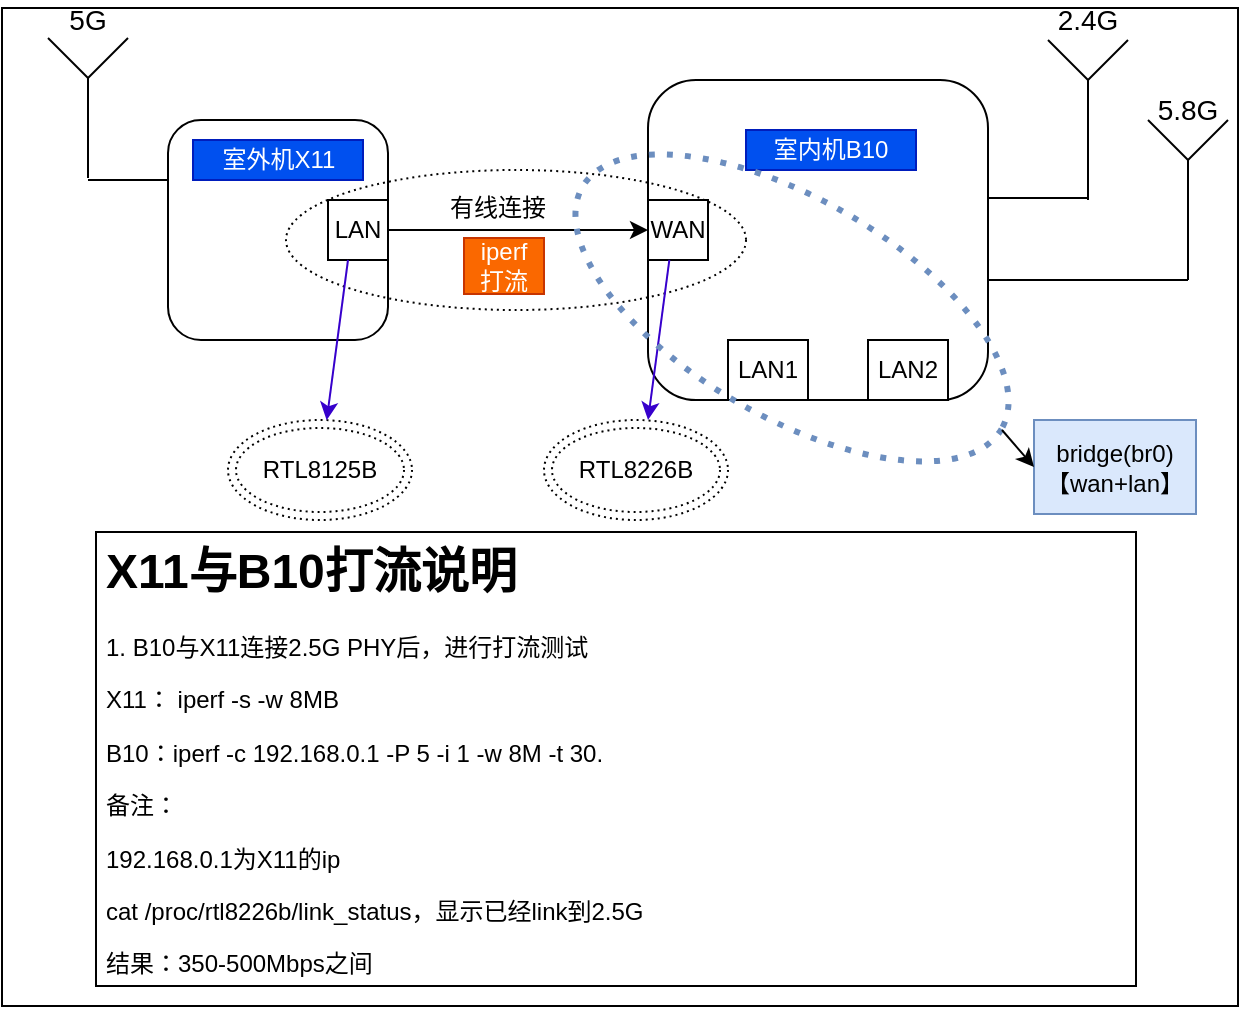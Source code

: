 <mxfile version="12.9.14" type="github">
  <diagram id="Khm2Yfi34oc6YSyt9r9d" name="Page-1">
    <mxGraphModel dx="868" dy="435" grid="0" gridSize="10" guides="1" tooltips="1" connect="1" arrows="1" fold="1" page="1" pageScale="1" pageWidth="827" pageHeight="1169" math="0" shadow="0">
      <root>
        <mxCell id="0" />
        <mxCell id="1" parent="0" />
        <mxCell id="r4BPX95HfUOhP3XXMuaA-1" value="" style="rounded=1;whiteSpace=wrap;html=1;" parent="1" vertex="1">
          <mxGeometry x="240" y="160" width="110" height="110" as="geometry" />
        </mxCell>
        <mxCell id="r4BPX95HfUOhP3XXMuaA-2" value="" style="rounded=1;whiteSpace=wrap;html=1;" parent="1" vertex="1">
          <mxGeometry x="480" y="140" width="170" height="160" as="geometry" />
        </mxCell>
        <mxCell id="r4BPX95HfUOhP3XXMuaA-3" value="WAN" style="rounded=0;whiteSpace=wrap;html=1;" parent="1" vertex="1">
          <mxGeometry x="480" y="200" width="30" height="30" as="geometry" />
        </mxCell>
        <mxCell id="r4BPX95HfUOhP3XXMuaA-7" style="edgeStyle=orthogonalEdgeStyle;rounded=0;orthogonalLoop=1;jettySize=auto;html=1;entryX=0;entryY=0.5;entryDx=0;entryDy=0;" parent="1" source="r4BPX95HfUOhP3XXMuaA-4" target="r4BPX95HfUOhP3XXMuaA-3" edge="1">
          <mxGeometry relative="1" as="geometry" />
        </mxCell>
        <mxCell id="r4BPX95HfUOhP3XXMuaA-4" value="LAN" style="rounded=0;whiteSpace=wrap;html=1;" parent="1" vertex="1">
          <mxGeometry x="320" y="200" width="30" height="30" as="geometry" />
        </mxCell>
        <mxCell id="r4BPX95HfUOhP3XXMuaA-5" value="LAN1" style="rounded=0;whiteSpace=wrap;html=1;" parent="1" vertex="1">
          <mxGeometry x="520" y="270" width="40" height="30" as="geometry" />
        </mxCell>
        <mxCell id="r4BPX95HfUOhP3XXMuaA-6" value="LAN2" style="rounded=0;whiteSpace=wrap;html=1;" parent="1" vertex="1">
          <mxGeometry x="590" y="270" width="40" height="30" as="geometry" />
        </mxCell>
        <mxCell id="r4BPX95HfUOhP3XXMuaA-8" value="室外机X11" style="text;html=1;strokeColor=#001DBC;fillColor=#0050ef;align=center;verticalAlign=middle;whiteSpace=wrap;rounded=0;fontColor=#ffffff;" parent="1" vertex="1">
          <mxGeometry x="252.5" y="170" width="85" height="20" as="geometry" />
        </mxCell>
        <mxCell id="r4BPX95HfUOhP3XXMuaA-9" value="室内机B10" style="text;html=1;strokeColor=#001DBC;fillColor=#0050ef;align=center;verticalAlign=middle;whiteSpace=wrap;rounded=0;fontColor=#ffffff;" parent="1" vertex="1">
          <mxGeometry x="529" y="165" width="85" height="20" as="geometry" />
        </mxCell>
        <mxCell id="r4BPX95HfUOhP3XXMuaA-10" value="" style="ellipse;whiteSpace=wrap;html=1;fillColor=none;dashed=1;dashPattern=1 2;" parent="1" vertex="1">
          <mxGeometry x="299" y="185" width="230" height="70" as="geometry" />
        </mxCell>
        <mxCell id="r4BPX95HfUOhP3XXMuaA-14" value="" style="endArrow=none;html=1;" parent="1" edge="1">
          <mxGeometry width="50" height="50" relative="1" as="geometry">
            <mxPoint x="240" y="190" as="sourcePoint" />
            <mxPoint x="200" y="190" as="targetPoint" />
          </mxGeometry>
        </mxCell>
        <mxCell id="r4BPX95HfUOhP3XXMuaA-15" value="" style="endArrow=none;html=1;exitX=1;exitY=0.25;exitDx=0;exitDy=0;" parent="1" edge="1">
          <mxGeometry width="50" height="50" relative="1" as="geometry">
            <mxPoint x="200" y="189" as="sourcePoint" />
            <mxPoint x="200" y="139" as="targetPoint" />
          </mxGeometry>
        </mxCell>
        <mxCell id="r4BPX95HfUOhP3XXMuaA-16" value="" style="endArrow=none;html=1;" parent="1" edge="1">
          <mxGeometry width="50" height="50" relative="1" as="geometry">
            <mxPoint x="200" y="139" as="sourcePoint" />
            <mxPoint x="220" y="119" as="targetPoint" />
          </mxGeometry>
        </mxCell>
        <mxCell id="r4BPX95HfUOhP3XXMuaA-17" value="" style="endArrow=none;html=1;exitX=1;exitY=0.25;exitDx=0;exitDy=0;" parent="1" edge="1">
          <mxGeometry width="50" height="50" relative="1" as="geometry">
            <mxPoint x="200" y="139" as="sourcePoint" />
            <mxPoint x="180" y="119" as="targetPoint" />
          </mxGeometry>
        </mxCell>
        <mxCell id="r4BPX95HfUOhP3XXMuaA-20" value="" style="endArrow=none;html=1;exitX=1;exitY=0.25;exitDx=0;exitDy=0;" parent="1" edge="1">
          <mxGeometry width="50" height="50" relative="1" as="geometry">
            <mxPoint x="650" y="240" as="sourcePoint" />
            <mxPoint x="750" y="240" as="targetPoint" />
          </mxGeometry>
        </mxCell>
        <mxCell id="r4BPX95HfUOhP3XXMuaA-21" value="" style="endArrow=none;html=1;" parent="1" edge="1">
          <mxGeometry width="50" height="50" relative="1" as="geometry">
            <mxPoint x="750" y="240" as="sourcePoint" />
            <mxPoint x="750" y="180" as="targetPoint" />
          </mxGeometry>
        </mxCell>
        <mxCell id="r4BPX95HfUOhP3XXMuaA-22" value="" style="endArrow=none;html=1;" parent="1" edge="1">
          <mxGeometry width="50" height="50" relative="1" as="geometry">
            <mxPoint x="750" y="180" as="sourcePoint" />
            <mxPoint x="770" y="160" as="targetPoint" />
          </mxGeometry>
        </mxCell>
        <mxCell id="r4BPX95HfUOhP3XXMuaA-23" value="" style="endArrow=none;html=1;exitX=1;exitY=0.25;exitDx=0;exitDy=0;" parent="1" edge="1">
          <mxGeometry width="50" height="50" relative="1" as="geometry">
            <mxPoint x="750" y="180" as="sourcePoint" />
            <mxPoint x="730" y="160" as="targetPoint" />
          </mxGeometry>
        </mxCell>
        <mxCell id="r4BPX95HfUOhP3XXMuaA-24" value="&lt;font style=&quot;font-size: 14px&quot;&gt;5G&lt;/font&gt;" style="text;html=1;strokeColor=none;fillColor=none;align=center;verticalAlign=middle;whiteSpace=wrap;rounded=0;dashed=1;dashPattern=1 2;" parent="1" vertex="1">
          <mxGeometry x="180" y="100" width="40" height="20" as="geometry" />
        </mxCell>
        <mxCell id="r4BPX95HfUOhP3XXMuaA-30" value="" style="endArrow=none;html=1;" parent="1" edge="1">
          <mxGeometry width="50" height="50" relative="1" as="geometry">
            <mxPoint x="700" y="200" as="sourcePoint" />
            <mxPoint x="700" y="140" as="targetPoint" />
          </mxGeometry>
        </mxCell>
        <mxCell id="r4BPX95HfUOhP3XXMuaA-31" value="" style="endArrow=none;html=1;" parent="1" edge="1">
          <mxGeometry width="50" height="50" relative="1" as="geometry">
            <mxPoint x="700" y="140" as="sourcePoint" />
            <mxPoint x="720" y="120" as="targetPoint" />
          </mxGeometry>
        </mxCell>
        <mxCell id="r4BPX95HfUOhP3XXMuaA-32" value="" style="endArrow=none;html=1;exitX=1;exitY=0.25;exitDx=0;exitDy=0;" parent="1" edge="1">
          <mxGeometry width="50" height="50" relative="1" as="geometry">
            <mxPoint x="700" y="140" as="sourcePoint" />
            <mxPoint x="680" y="120" as="targetPoint" />
          </mxGeometry>
        </mxCell>
        <mxCell id="r4BPX95HfUOhP3XXMuaA-33" value="" style="endArrow=none;html=1;exitX=1;exitY=0.25;exitDx=0;exitDy=0;" parent="1" edge="1">
          <mxGeometry width="50" height="50" relative="1" as="geometry">
            <mxPoint x="650" y="199" as="sourcePoint" />
            <mxPoint x="700" y="199" as="targetPoint" />
          </mxGeometry>
        </mxCell>
        <mxCell id="r4BPX95HfUOhP3XXMuaA-34" value="&lt;font style=&quot;font-size: 14px&quot;&gt;2.4G&lt;/font&gt;" style="text;html=1;strokeColor=none;fillColor=none;align=center;verticalAlign=middle;whiteSpace=wrap;rounded=0;dashed=1;dashPattern=1 2;" parent="1" vertex="1">
          <mxGeometry x="680" y="100" width="40" height="20" as="geometry" />
        </mxCell>
        <mxCell id="r4BPX95HfUOhP3XXMuaA-37" value="&lt;font style=&quot;font-size: 14px&quot;&gt;5.8G&lt;/font&gt;" style="text;html=1;strokeColor=none;fillColor=none;align=center;verticalAlign=middle;whiteSpace=wrap;rounded=0;dashed=1;dashPattern=1 2;" parent="1" vertex="1">
          <mxGeometry x="730" y="145" width="40" height="20" as="geometry" />
        </mxCell>
        <mxCell id="r4BPX95HfUOhP3XXMuaA-40" value="RTL8125B" style="ellipse;shape=doubleEllipse;whiteSpace=wrap;html=1;dashed=1;dashPattern=1 2;fillColor=none;" parent="1" vertex="1">
          <mxGeometry x="270" y="310" width="92" height="50" as="geometry" />
        </mxCell>
        <mxCell id="r4BPX95HfUOhP3XXMuaA-41" value="RTL8226B" style="ellipse;shape=doubleEllipse;whiteSpace=wrap;html=1;dashed=1;dashPattern=1 2;fillColor=none;" parent="1" vertex="1">
          <mxGeometry x="428" y="310" width="92" height="50" as="geometry" />
        </mxCell>
        <mxCell id="r4BPX95HfUOhP3XXMuaA-43" value="" style="endArrow=classic;html=1;fillColor=#6a00ff;strokeColor=#3700CC;" parent="1" target="r4BPX95HfUOhP3XXMuaA-40" edge="1">
          <mxGeometry width="50" height="50" relative="1" as="geometry">
            <mxPoint x="330" y="230" as="sourcePoint" />
            <mxPoint x="300" y="280" as="targetPoint" />
          </mxGeometry>
        </mxCell>
        <mxCell id="r4BPX95HfUOhP3XXMuaA-44" value="" style="endArrow=classic;html=1;fillColor=#6a00ff;strokeColor=#3700CC;" parent="1" edge="1">
          <mxGeometry width="50" height="50" relative="1" as="geometry">
            <mxPoint x="490.68" y="229.93" as="sourcePoint" />
            <mxPoint x="480.005" y="309.995" as="targetPoint" />
          </mxGeometry>
        </mxCell>
        <mxCell id="r4BPX95HfUOhP3XXMuaA-45" value="&lt;h1&gt;X11与B10打流说明&lt;/h1&gt;&lt;p&gt;1. B10与X11连接2.5G PHY后，进行打流测试&lt;/p&gt;&lt;p&gt;X11： iperf -s -w 8MB&lt;/p&gt;&lt;p&gt;B10：iperf -c 192.168.0.1 -P 5 -i 1 -w 8M -t 30.&lt;/p&gt;&lt;p&gt;备注：&lt;/p&gt;&lt;p&gt;192.168.0.1为X11的ip&lt;/p&gt;&lt;p&gt;cat /proc/rtl8226b/link_status，显示已经link到2.5G&lt;br&gt;&lt;/p&gt;&lt;p&gt;结果：350-500Mbps之间&lt;/p&gt;" style="text;html=1;strokeColor=#000000;fillColor=none;spacing=5;spacingTop=-20;whiteSpace=wrap;overflow=hidden;rounded=0;" parent="1" vertex="1">
          <mxGeometry x="204" y="366" width="520" height="227" as="geometry" />
        </mxCell>
        <mxCell id="r4BPX95HfUOhP3XXMuaA-46" value="iperf 打流" style="text;html=1;strokeColor=#C73500;fillColor=#fa6800;align=center;verticalAlign=middle;whiteSpace=wrap;rounded=0;fontColor=#ffffff;" parent="1" vertex="1">
          <mxGeometry x="388" y="219" width="40" height="28" as="geometry" />
        </mxCell>
        <mxCell id="r4BPX95HfUOhP3XXMuaA-47" value="" style="rounded=0;whiteSpace=wrap;html=1;strokeColor=#000000;fillColor=none;" parent="1" vertex="1">
          <mxGeometry x="157" y="104" width="618" height="499" as="geometry" />
        </mxCell>
        <mxCell id="JTD1cQW0_URNUT2uEpqC-1" value="" style="ellipse;whiteSpace=wrap;html=1;fillColor=none;dashed=1;dashPattern=1 2;rotation=30;strokeColor=#6c8ebf;strokeWidth=3;" vertex="1" parent="1">
          <mxGeometry x="431" y="199.46" width="242" height="109" as="geometry" />
        </mxCell>
        <mxCell id="JTD1cQW0_URNUT2uEpqC-2" value="有线连接" style="text;html=1;strokeColor=none;fillColor=none;align=center;verticalAlign=middle;whiteSpace=wrap;rounded=0;dashed=1;dashPattern=1 2;" vertex="1" parent="1">
          <mxGeometry x="379" y="194" width="52" height="20" as="geometry" />
        </mxCell>
        <mxCell id="JTD1cQW0_URNUT2uEpqC-3" value="bridge(br0)&lt;br&gt;【wan+lan】" style="text;html=1;strokeColor=#6c8ebf;fillColor=#dae8fc;align=center;verticalAlign=middle;whiteSpace=wrap;rounded=0;" vertex="1" parent="1">
          <mxGeometry x="673" y="310" width="81" height="47" as="geometry" />
        </mxCell>
        <mxCell id="JTD1cQW0_URNUT2uEpqC-4" value="" style="endArrow=classic;html=1;entryX=0;entryY=0.5;entryDx=0;entryDy=0;" edge="1" parent="1" target="JTD1cQW0_URNUT2uEpqC-3">
          <mxGeometry width="50" height="50" relative="1" as="geometry">
            <mxPoint x="657" y="315" as="sourcePoint" />
            <mxPoint x="707" y="265" as="targetPoint" />
          </mxGeometry>
        </mxCell>
      </root>
    </mxGraphModel>
  </diagram>
</mxfile>
